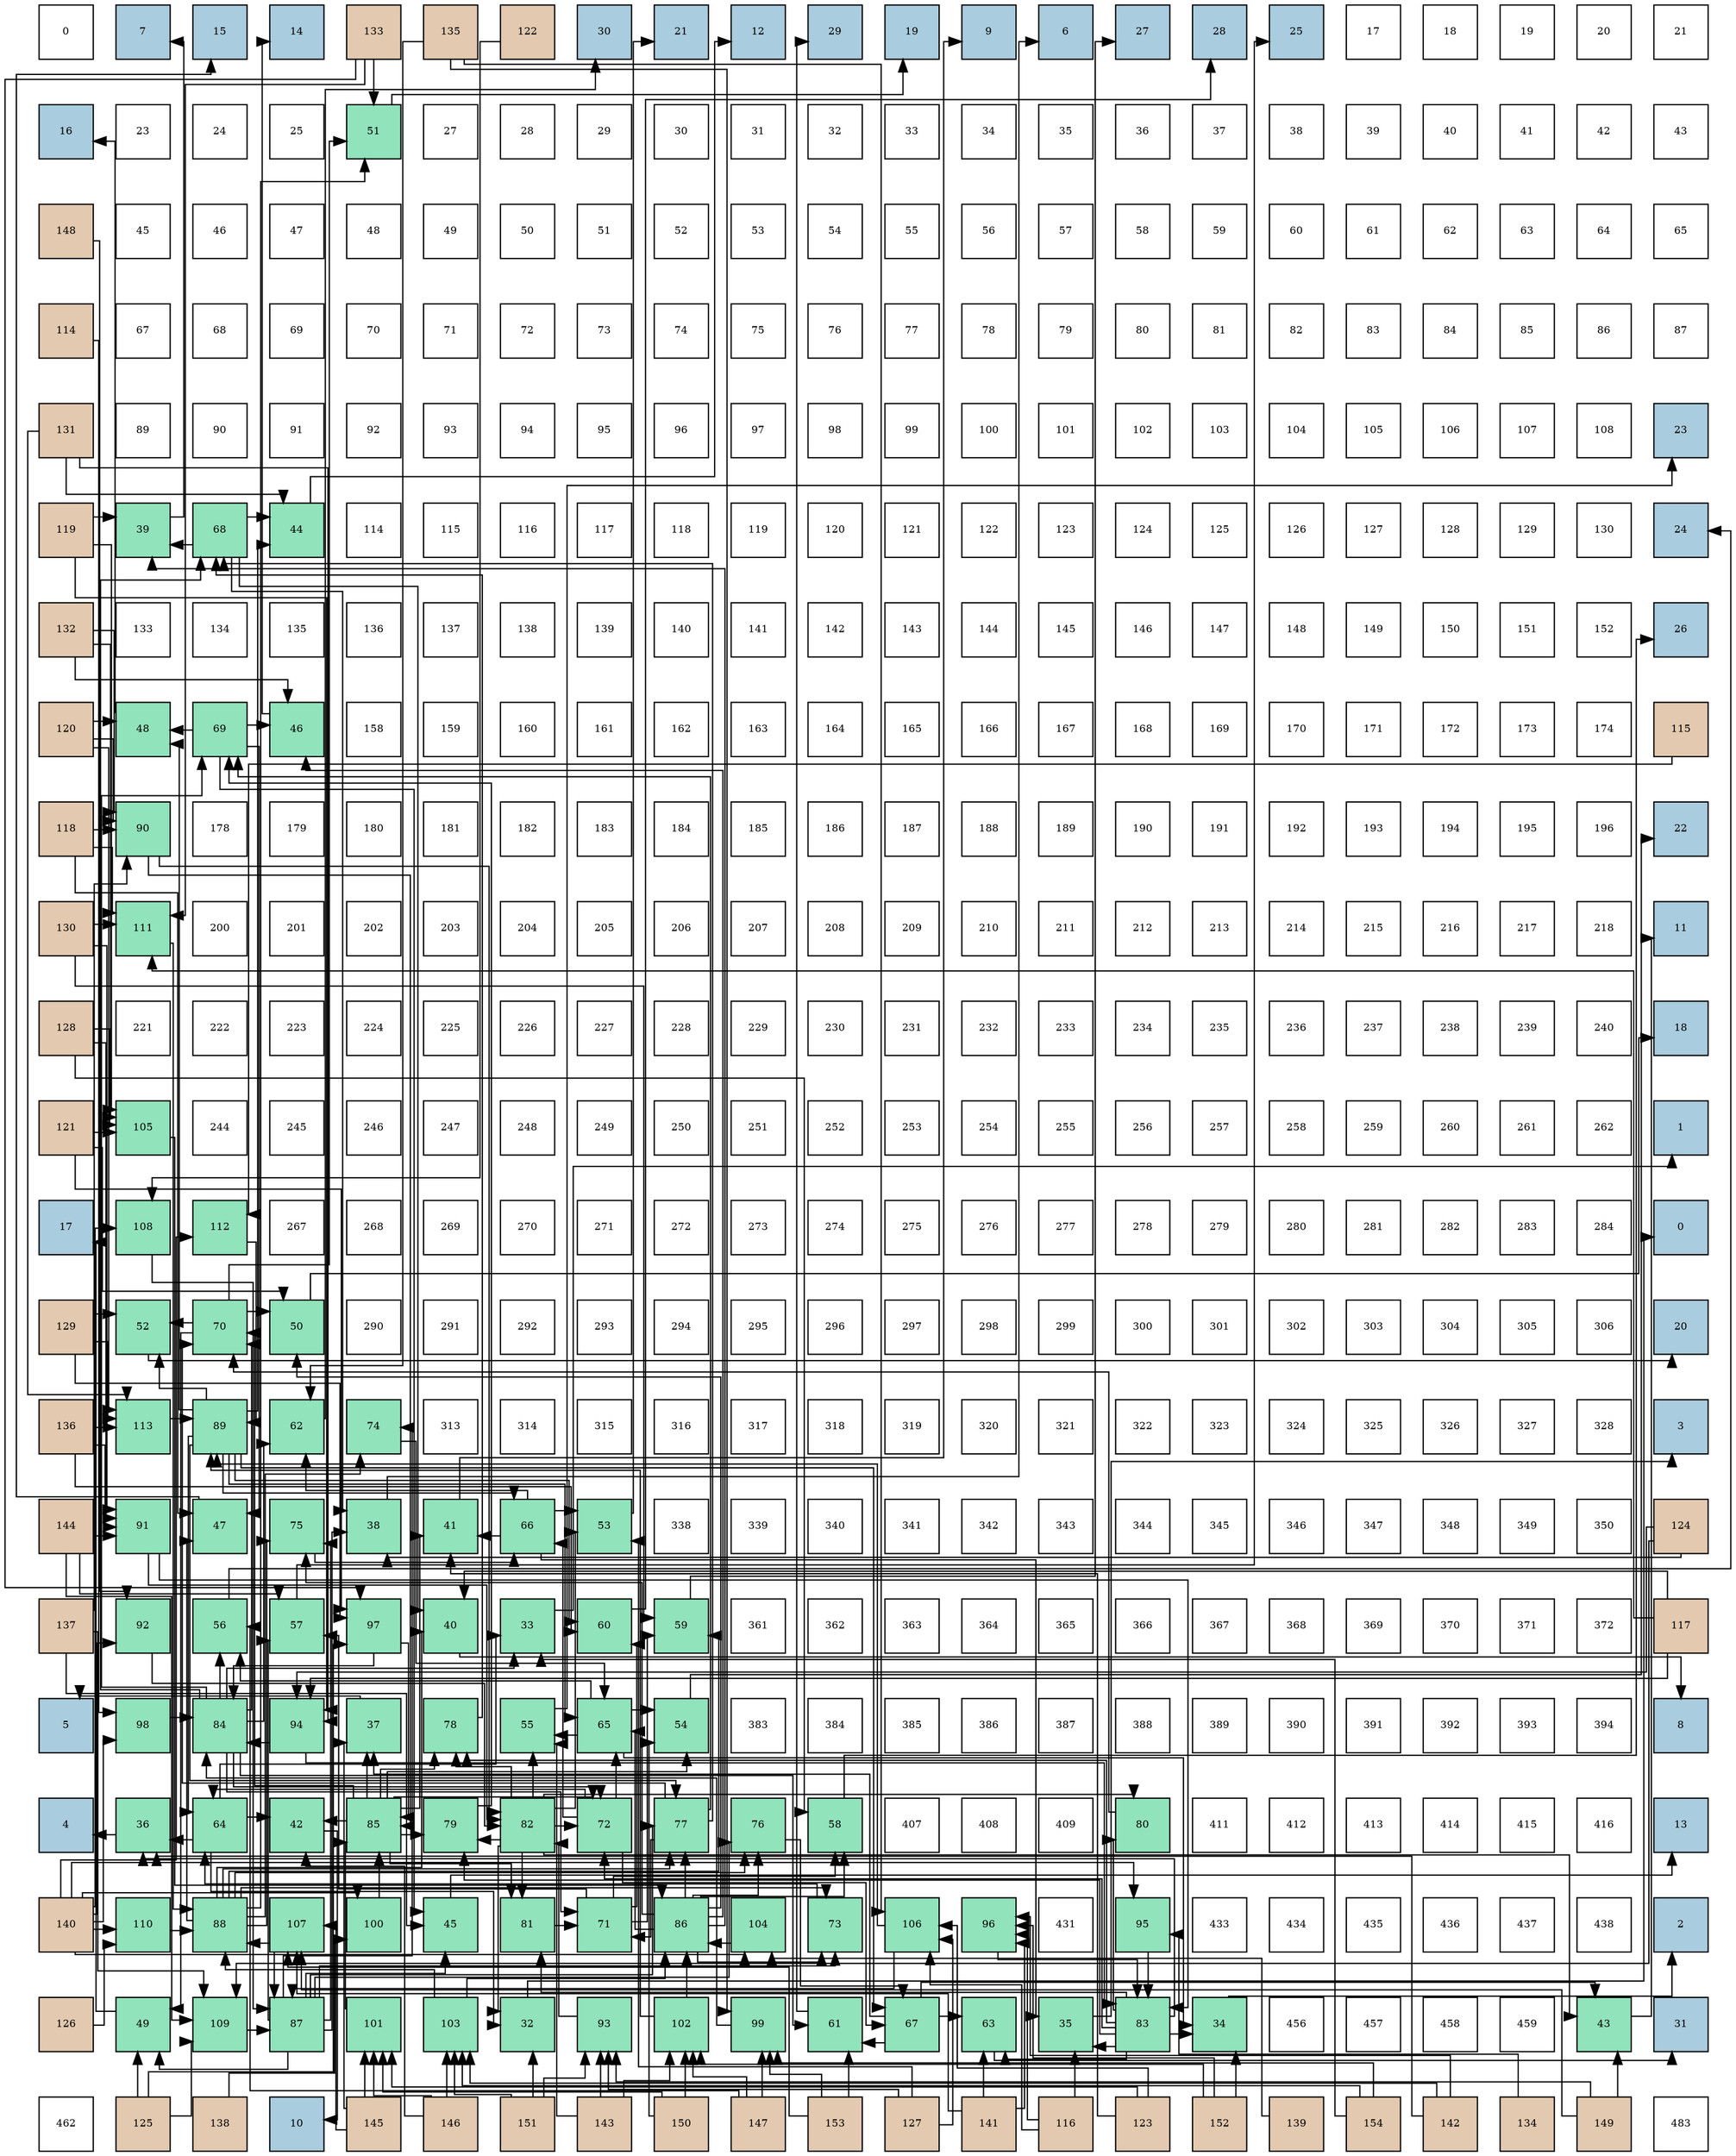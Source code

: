 digraph layout{
 rankdir=TB;
 splines=ortho;
 node [style=filled shape=square fixedsize=true width=0.6];
0[label="0", fontsize=8, fillcolor="#ffffff"];
1[label="7", fontsize=8, fillcolor="#a9ccde"];
2[label="15", fontsize=8, fillcolor="#a9ccde"];
3[label="14", fontsize=8, fillcolor="#a9ccde"];
4[label="133", fontsize=8, fillcolor="#e3c9af"];
5[label="135", fontsize=8, fillcolor="#e3c9af"];
6[label="122", fontsize=8, fillcolor="#e3c9af"];
7[label="30", fontsize=8, fillcolor="#a9ccde"];
8[label="21", fontsize=8, fillcolor="#a9ccde"];
9[label="12", fontsize=8, fillcolor="#a9ccde"];
10[label="29", fontsize=8, fillcolor="#a9ccde"];
11[label="19", fontsize=8, fillcolor="#a9ccde"];
12[label="9", fontsize=8, fillcolor="#a9ccde"];
13[label="6", fontsize=8, fillcolor="#a9ccde"];
14[label="27", fontsize=8, fillcolor="#a9ccde"];
15[label="28", fontsize=8, fillcolor="#a9ccde"];
16[label="25", fontsize=8, fillcolor="#a9ccde"];
17[label="17", fontsize=8, fillcolor="#ffffff"];
18[label="18", fontsize=8, fillcolor="#ffffff"];
19[label="19", fontsize=8, fillcolor="#ffffff"];
20[label="20", fontsize=8, fillcolor="#ffffff"];
21[label="21", fontsize=8, fillcolor="#ffffff"];
22[label="16", fontsize=8, fillcolor="#a9ccde"];
23[label="23", fontsize=8, fillcolor="#ffffff"];
24[label="24", fontsize=8, fillcolor="#ffffff"];
25[label="25", fontsize=8, fillcolor="#ffffff"];
26[label="51", fontsize=8, fillcolor="#91e3bb"];
27[label="27", fontsize=8, fillcolor="#ffffff"];
28[label="28", fontsize=8, fillcolor="#ffffff"];
29[label="29", fontsize=8, fillcolor="#ffffff"];
30[label="30", fontsize=8, fillcolor="#ffffff"];
31[label="31", fontsize=8, fillcolor="#ffffff"];
32[label="32", fontsize=8, fillcolor="#ffffff"];
33[label="33", fontsize=8, fillcolor="#ffffff"];
34[label="34", fontsize=8, fillcolor="#ffffff"];
35[label="35", fontsize=8, fillcolor="#ffffff"];
36[label="36", fontsize=8, fillcolor="#ffffff"];
37[label="37", fontsize=8, fillcolor="#ffffff"];
38[label="38", fontsize=8, fillcolor="#ffffff"];
39[label="39", fontsize=8, fillcolor="#ffffff"];
40[label="40", fontsize=8, fillcolor="#ffffff"];
41[label="41", fontsize=8, fillcolor="#ffffff"];
42[label="42", fontsize=8, fillcolor="#ffffff"];
43[label="43", fontsize=8, fillcolor="#ffffff"];
44[label="148", fontsize=8, fillcolor="#e3c9af"];
45[label="45", fontsize=8, fillcolor="#ffffff"];
46[label="46", fontsize=8, fillcolor="#ffffff"];
47[label="47", fontsize=8, fillcolor="#ffffff"];
48[label="48", fontsize=8, fillcolor="#ffffff"];
49[label="49", fontsize=8, fillcolor="#ffffff"];
50[label="50", fontsize=8, fillcolor="#ffffff"];
51[label="51", fontsize=8, fillcolor="#ffffff"];
52[label="52", fontsize=8, fillcolor="#ffffff"];
53[label="53", fontsize=8, fillcolor="#ffffff"];
54[label="54", fontsize=8, fillcolor="#ffffff"];
55[label="55", fontsize=8, fillcolor="#ffffff"];
56[label="56", fontsize=8, fillcolor="#ffffff"];
57[label="57", fontsize=8, fillcolor="#ffffff"];
58[label="58", fontsize=8, fillcolor="#ffffff"];
59[label="59", fontsize=8, fillcolor="#ffffff"];
60[label="60", fontsize=8, fillcolor="#ffffff"];
61[label="61", fontsize=8, fillcolor="#ffffff"];
62[label="62", fontsize=8, fillcolor="#ffffff"];
63[label="63", fontsize=8, fillcolor="#ffffff"];
64[label="64", fontsize=8, fillcolor="#ffffff"];
65[label="65", fontsize=8, fillcolor="#ffffff"];
66[label="114", fontsize=8, fillcolor="#e3c9af"];
67[label="67", fontsize=8, fillcolor="#ffffff"];
68[label="68", fontsize=8, fillcolor="#ffffff"];
69[label="69", fontsize=8, fillcolor="#ffffff"];
70[label="70", fontsize=8, fillcolor="#ffffff"];
71[label="71", fontsize=8, fillcolor="#ffffff"];
72[label="72", fontsize=8, fillcolor="#ffffff"];
73[label="73", fontsize=8, fillcolor="#ffffff"];
74[label="74", fontsize=8, fillcolor="#ffffff"];
75[label="75", fontsize=8, fillcolor="#ffffff"];
76[label="76", fontsize=8, fillcolor="#ffffff"];
77[label="77", fontsize=8, fillcolor="#ffffff"];
78[label="78", fontsize=8, fillcolor="#ffffff"];
79[label="79", fontsize=8, fillcolor="#ffffff"];
80[label="80", fontsize=8, fillcolor="#ffffff"];
81[label="81", fontsize=8, fillcolor="#ffffff"];
82[label="82", fontsize=8, fillcolor="#ffffff"];
83[label="83", fontsize=8, fillcolor="#ffffff"];
84[label="84", fontsize=8, fillcolor="#ffffff"];
85[label="85", fontsize=8, fillcolor="#ffffff"];
86[label="86", fontsize=8, fillcolor="#ffffff"];
87[label="87", fontsize=8, fillcolor="#ffffff"];
88[label="131", fontsize=8, fillcolor="#e3c9af"];
89[label="89", fontsize=8, fillcolor="#ffffff"];
90[label="90", fontsize=8, fillcolor="#ffffff"];
91[label="91", fontsize=8, fillcolor="#ffffff"];
92[label="92", fontsize=8, fillcolor="#ffffff"];
93[label="93", fontsize=8, fillcolor="#ffffff"];
94[label="94", fontsize=8, fillcolor="#ffffff"];
95[label="95", fontsize=8, fillcolor="#ffffff"];
96[label="96", fontsize=8, fillcolor="#ffffff"];
97[label="97", fontsize=8, fillcolor="#ffffff"];
98[label="98", fontsize=8, fillcolor="#ffffff"];
99[label="99", fontsize=8, fillcolor="#ffffff"];
100[label="100", fontsize=8, fillcolor="#ffffff"];
101[label="101", fontsize=8, fillcolor="#ffffff"];
102[label="102", fontsize=8, fillcolor="#ffffff"];
103[label="103", fontsize=8, fillcolor="#ffffff"];
104[label="104", fontsize=8, fillcolor="#ffffff"];
105[label="105", fontsize=8, fillcolor="#ffffff"];
106[label="106", fontsize=8, fillcolor="#ffffff"];
107[label="107", fontsize=8, fillcolor="#ffffff"];
108[label="108", fontsize=8, fillcolor="#ffffff"];
109[label="23", fontsize=8, fillcolor="#a9ccde"];
110[label="119", fontsize=8, fillcolor="#e3c9af"];
111[label="39", fontsize=8, fillcolor="#91e3bb"];
112[label="68", fontsize=8, fillcolor="#91e3bb"];
113[label="44", fontsize=8, fillcolor="#91e3bb"];
114[label="114", fontsize=8, fillcolor="#ffffff"];
115[label="115", fontsize=8, fillcolor="#ffffff"];
116[label="116", fontsize=8, fillcolor="#ffffff"];
117[label="117", fontsize=8, fillcolor="#ffffff"];
118[label="118", fontsize=8, fillcolor="#ffffff"];
119[label="119", fontsize=8, fillcolor="#ffffff"];
120[label="120", fontsize=8, fillcolor="#ffffff"];
121[label="121", fontsize=8, fillcolor="#ffffff"];
122[label="122", fontsize=8, fillcolor="#ffffff"];
123[label="123", fontsize=8, fillcolor="#ffffff"];
124[label="124", fontsize=8, fillcolor="#ffffff"];
125[label="125", fontsize=8, fillcolor="#ffffff"];
126[label="126", fontsize=8, fillcolor="#ffffff"];
127[label="127", fontsize=8, fillcolor="#ffffff"];
128[label="128", fontsize=8, fillcolor="#ffffff"];
129[label="129", fontsize=8, fillcolor="#ffffff"];
130[label="130", fontsize=8, fillcolor="#ffffff"];
131[label="24", fontsize=8, fillcolor="#a9ccde"];
132[label="132", fontsize=8, fillcolor="#e3c9af"];
133[label="133", fontsize=8, fillcolor="#ffffff"];
134[label="134", fontsize=8, fillcolor="#ffffff"];
135[label="135", fontsize=8, fillcolor="#ffffff"];
136[label="136", fontsize=8, fillcolor="#ffffff"];
137[label="137", fontsize=8, fillcolor="#ffffff"];
138[label="138", fontsize=8, fillcolor="#ffffff"];
139[label="139", fontsize=8, fillcolor="#ffffff"];
140[label="140", fontsize=8, fillcolor="#ffffff"];
141[label="141", fontsize=8, fillcolor="#ffffff"];
142[label="142", fontsize=8, fillcolor="#ffffff"];
143[label="143", fontsize=8, fillcolor="#ffffff"];
144[label="144", fontsize=8, fillcolor="#ffffff"];
145[label="145", fontsize=8, fillcolor="#ffffff"];
146[label="146", fontsize=8, fillcolor="#ffffff"];
147[label="147", fontsize=8, fillcolor="#ffffff"];
148[label="148", fontsize=8, fillcolor="#ffffff"];
149[label="149", fontsize=8, fillcolor="#ffffff"];
150[label="150", fontsize=8, fillcolor="#ffffff"];
151[label="151", fontsize=8, fillcolor="#ffffff"];
152[label="152", fontsize=8, fillcolor="#ffffff"];
153[label="26", fontsize=8, fillcolor="#a9ccde"];
154[label="120", fontsize=8, fillcolor="#e3c9af"];
155[label="48", fontsize=8, fillcolor="#91e3bb"];
156[label="69", fontsize=8, fillcolor="#91e3bb"];
157[label="46", fontsize=8, fillcolor="#91e3bb"];
158[label="158", fontsize=8, fillcolor="#ffffff"];
159[label="159", fontsize=8, fillcolor="#ffffff"];
160[label="160", fontsize=8, fillcolor="#ffffff"];
161[label="161", fontsize=8, fillcolor="#ffffff"];
162[label="162", fontsize=8, fillcolor="#ffffff"];
163[label="163", fontsize=8, fillcolor="#ffffff"];
164[label="164", fontsize=8, fillcolor="#ffffff"];
165[label="165", fontsize=8, fillcolor="#ffffff"];
166[label="166", fontsize=8, fillcolor="#ffffff"];
167[label="167", fontsize=8, fillcolor="#ffffff"];
168[label="168", fontsize=8, fillcolor="#ffffff"];
169[label="169", fontsize=8, fillcolor="#ffffff"];
170[label="170", fontsize=8, fillcolor="#ffffff"];
171[label="171", fontsize=8, fillcolor="#ffffff"];
172[label="172", fontsize=8, fillcolor="#ffffff"];
173[label="173", fontsize=8, fillcolor="#ffffff"];
174[label="174", fontsize=8, fillcolor="#ffffff"];
175[label="115", fontsize=8, fillcolor="#e3c9af"];
176[label="118", fontsize=8, fillcolor="#e3c9af"];
177[label="90", fontsize=8, fillcolor="#91e3bb"];
178[label="178", fontsize=8, fillcolor="#ffffff"];
179[label="179", fontsize=8, fillcolor="#ffffff"];
180[label="180", fontsize=8, fillcolor="#ffffff"];
181[label="181", fontsize=8, fillcolor="#ffffff"];
182[label="182", fontsize=8, fillcolor="#ffffff"];
183[label="183", fontsize=8, fillcolor="#ffffff"];
184[label="184", fontsize=8, fillcolor="#ffffff"];
185[label="185", fontsize=8, fillcolor="#ffffff"];
186[label="186", fontsize=8, fillcolor="#ffffff"];
187[label="187", fontsize=8, fillcolor="#ffffff"];
188[label="188", fontsize=8, fillcolor="#ffffff"];
189[label="189", fontsize=8, fillcolor="#ffffff"];
190[label="190", fontsize=8, fillcolor="#ffffff"];
191[label="191", fontsize=8, fillcolor="#ffffff"];
192[label="192", fontsize=8, fillcolor="#ffffff"];
193[label="193", fontsize=8, fillcolor="#ffffff"];
194[label="194", fontsize=8, fillcolor="#ffffff"];
195[label="195", fontsize=8, fillcolor="#ffffff"];
196[label="196", fontsize=8, fillcolor="#ffffff"];
197[label="22", fontsize=8, fillcolor="#a9ccde"];
198[label="130", fontsize=8, fillcolor="#e3c9af"];
199[label="111", fontsize=8, fillcolor="#91e3bb"];
200[label="200", fontsize=8, fillcolor="#ffffff"];
201[label="201", fontsize=8, fillcolor="#ffffff"];
202[label="202", fontsize=8, fillcolor="#ffffff"];
203[label="203", fontsize=8, fillcolor="#ffffff"];
204[label="204", fontsize=8, fillcolor="#ffffff"];
205[label="205", fontsize=8, fillcolor="#ffffff"];
206[label="206", fontsize=8, fillcolor="#ffffff"];
207[label="207", fontsize=8, fillcolor="#ffffff"];
208[label="208", fontsize=8, fillcolor="#ffffff"];
209[label="209", fontsize=8, fillcolor="#ffffff"];
210[label="210", fontsize=8, fillcolor="#ffffff"];
211[label="211", fontsize=8, fillcolor="#ffffff"];
212[label="212", fontsize=8, fillcolor="#ffffff"];
213[label="213", fontsize=8, fillcolor="#ffffff"];
214[label="214", fontsize=8, fillcolor="#ffffff"];
215[label="215", fontsize=8, fillcolor="#ffffff"];
216[label="216", fontsize=8, fillcolor="#ffffff"];
217[label="217", fontsize=8, fillcolor="#ffffff"];
218[label="218", fontsize=8, fillcolor="#ffffff"];
219[label="11", fontsize=8, fillcolor="#a9ccde"];
220[label="128", fontsize=8, fillcolor="#e3c9af"];
221[label="221", fontsize=8, fillcolor="#ffffff"];
222[label="222", fontsize=8, fillcolor="#ffffff"];
223[label="223", fontsize=8, fillcolor="#ffffff"];
224[label="224", fontsize=8, fillcolor="#ffffff"];
225[label="225", fontsize=8, fillcolor="#ffffff"];
226[label="226", fontsize=8, fillcolor="#ffffff"];
227[label="227", fontsize=8, fillcolor="#ffffff"];
228[label="228", fontsize=8, fillcolor="#ffffff"];
229[label="229", fontsize=8, fillcolor="#ffffff"];
230[label="230", fontsize=8, fillcolor="#ffffff"];
231[label="231", fontsize=8, fillcolor="#ffffff"];
232[label="232", fontsize=8, fillcolor="#ffffff"];
233[label="233", fontsize=8, fillcolor="#ffffff"];
234[label="234", fontsize=8, fillcolor="#ffffff"];
235[label="235", fontsize=8, fillcolor="#ffffff"];
236[label="236", fontsize=8, fillcolor="#ffffff"];
237[label="237", fontsize=8, fillcolor="#ffffff"];
238[label="238", fontsize=8, fillcolor="#ffffff"];
239[label="239", fontsize=8, fillcolor="#ffffff"];
240[label="240", fontsize=8, fillcolor="#ffffff"];
241[label="18", fontsize=8, fillcolor="#a9ccde"];
242[label="121", fontsize=8, fillcolor="#e3c9af"];
243[label="105", fontsize=8, fillcolor="#91e3bb"];
244[label="244", fontsize=8, fillcolor="#ffffff"];
245[label="245", fontsize=8, fillcolor="#ffffff"];
246[label="246", fontsize=8, fillcolor="#ffffff"];
247[label="247", fontsize=8, fillcolor="#ffffff"];
248[label="248", fontsize=8, fillcolor="#ffffff"];
249[label="249", fontsize=8, fillcolor="#ffffff"];
250[label="250", fontsize=8, fillcolor="#ffffff"];
251[label="251", fontsize=8, fillcolor="#ffffff"];
252[label="252", fontsize=8, fillcolor="#ffffff"];
253[label="253", fontsize=8, fillcolor="#ffffff"];
254[label="254", fontsize=8, fillcolor="#ffffff"];
255[label="255", fontsize=8, fillcolor="#ffffff"];
256[label="256", fontsize=8, fillcolor="#ffffff"];
257[label="257", fontsize=8, fillcolor="#ffffff"];
258[label="258", fontsize=8, fillcolor="#ffffff"];
259[label="259", fontsize=8, fillcolor="#ffffff"];
260[label="260", fontsize=8, fillcolor="#ffffff"];
261[label="261", fontsize=8, fillcolor="#ffffff"];
262[label="262", fontsize=8, fillcolor="#ffffff"];
263[label="1", fontsize=8, fillcolor="#a9ccde"];
264[label="17", fontsize=8, fillcolor="#a9ccde"];
265[label="108", fontsize=8, fillcolor="#91e3bb"];
266[label="112", fontsize=8, fillcolor="#91e3bb"];
267[label="267", fontsize=8, fillcolor="#ffffff"];
268[label="268", fontsize=8, fillcolor="#ffffff"];
269[label="269", fontsize=8, fillcolor="#ffffff"];
270[label="270", fontsize=8, fillcolor="#ffffff"];
271[label="271", fontsize=8, fillcolor="#ffffff"];
272[label="272", fontsize=8, fillcolor="#ffffff"];
273[label="273", fontsize=8, fillcolor="#ffffff"];
274[label="274", fontsize=8, fillcolor="#ffffff"];
275[label="275", fontsize=8, fillcolor="#ffffff"];
276[label="276", fontsize=8, fillcolor="#ffffff"];
277[label="277", fontsize=8, fillcolor="#ffffff"];
278[label="278", fontsize=8, fillcolor="#ffffff"];
279[label="279", fontsize=8, fillcolor="#ffffff"];
280[label="280", fontsize=8, fillcolor="#ffffff"];
281[label="281", fontsize=8, fillcolor="#ffffff"];
282[label="282", fontsize=8, fillcolor="#ffffff"];
283[label="283", fontsize=8, fillcolor="#ffffff"];
284[label="284", fontsize=8, fillcolor="#ffffff"];
285[label="0", fontsize=8, fillcolor="#a9ccde"];
286[label="129", fontsize=8, fillcolor="#e3c9af"];
287[label="52", fontsize=8, fillcolor="#91e3bb"];
288[label="70", fontsize=8, fillcolor="#91e3bb"];
289[label="50", fontsize=8, fillcolor="#91e3bb"];
290[label="290", fontsize=8, fillcolor="#ffffff"];
291[label="291", fontsize=8, fillcolor="#ffffff"];
292[label="292", fontsize=8, fillcolor="#ffffff"];
293[label="293", fontsize=8, fillcolor="#ffffff"];
294[label="294", fontsize=8, fillcolor="#ffffff"];
295[label="295", fontsize=8, fillcolor="#ffffff"];
296[label="296", fontsize=8, fillcolor="#ffffff"];
297[label="297", fontsize=8, fillcolor="#ffffff"];
298[label="298", fontsize=8, fillcolor="#ffffff"];
299[label="299", fontsize=8, fillcolor="#ffffff"];
300[label="300", fontsize=8, fillcolor="#ffffff"];
301[label="301", fontsize=8, fillcolor="#ffffff"];
302[label="302", fontsize=8, fillcolor="#ffffff"];
303[label="303", fontsize=8, fillcolor="#ffffff"];
304[label="304", fontsize=8, fillcolor="#ffffff"];
305[label="305", fontsize=8, fillcolor="#ffffff"];
306[label="306", fontsize=8, fillcolor="#ffffff"];
307[label="20", fontsize=8, fillcolor="#a9ccde"];
308[label="136", fontsize=8, fillcolor="#e3c9af"];
309[label="113", fontsize=8, fillcolor="#91e3bb"];
310[label="89", fontsize=8, fillcolor="#91e3bb"];
311[label="62", fontsize=8, fillcolor="#91e3bb"];
312[label="74", fontsize=8, fillcolor="#91e3bb"];
313[label="313", fontsize=8, fillcolor="#ffffff"];
314[label="314", fontsize=8, fillcolor="#ffffff"];
315[label="315", fontsize=8, fillcolor="#ffffff"];
316[label="316", fontsize=8, fillcolor="#ffffff"];
317[label="317", fontsize=8, fillcolor="#ffffff"];
318[label="318", fontsize=8, fillcolor="#ffffff"];
319[label="319", fontsize=8, fillcolor="#ffffff"];
320[label="320", fontsize=8, fillcolor="#ffffff"];
321[label="321", fontsize=8, fillcolor="#ffffff"];
322[label="322", fontsize=8, fillcolor="#ffffff"];
323[label="323", fontsize=8, fillcolor="#ffffff"];
324[label="324", fontsize=8, fillcolor="#ffffff"];
325[label="325", fontsize=8, fillcolor="#ffffff"];
326[label="326", fontsize=8, fillcolor="#ffffff"];
327[label="327", fontsize=8, fillcolor="#ffffff"];
328[label="328", fontsize=8, fillcolor="#ffffff"];
329[label="3", fontsize=8, fillcolor="#a9ccde"];
330[label="144", fontsize=8, fillcolor="#e3c9af"];
331[label="91", fontsize=8, fillcolor="#91e3bb"];
332[label="47", fontsize=8, fillcolor="#91e3bb"];
333[label="75", fontsize=8, fillcolor="#91e3bb"];
334[label="38", fontsize=8, fillcolor="#91e3bb"];
335[label="41", fontsize=8, fillcolor="#91e3bb"];
336[label="66", fontsize=8, fillcolor="#91e3bb"];
337[label="53", fontsize=8, fillcolor="#91e3bb"];
338[label="338", fontsize=8, fillcolor="#ffffff"];
339[label="339", fontsize=8, fillcolor="#ffffff"];
340[label="340", fontsize=8, fillcolor="#ffffff"];
341[label="341", fontsize=8, fillcolor="#ffffff"];
342[label="342", fontsize=8, fillcolor="#ffffff"];
343[label="343", fontsize=8, fillcolor="#ffffff"];
344[label="344", fontsize=8, fillcolor="#ffffff"];
345[label="345", fontsize=8, fillcolor="#ffffff"];
346[label="346", fontsize=8, fillcolor="#ffffff"];
347[label="347", fontsize=8, fillcolor="#ffffff"];
348[label="348", fontsize=8, fillcolor="#ffffff"];
349[label="349", fontsize=8, fillcolor="#ffffff"];
350[label="350", fontsize=8, fillcolor="#ffffff"];
351[label="124", fontsize=8, fillcolor="#e3c9af"];
352[label="137", fontsize=8, fillcolor="#e3c9af"];
353[label="92", fontsize=8, fillcolor="#91e3bb"];
354[label="56", fontsize=8, fillcolor="#91e3bb"];
355[label="57", fontsize=8, fillcolor="#91e3bb"];
356[label="97", fontsize=8, fillcolor="#91e3bb"];
357[label="40", fontsize=8, fillcolor="#91e3bb"];
358[label="33", fontsize=8, fillcolor="#91e3bb"];
359[label="60", fontsize=8, fillcolor="#91e3bb"];
360[label="59", fontsize=8, fillcolor="#91e3bb"];
361[label="361", fontsize=8, fillcolor="#ffffff"];
362[label="362", fontsize=8, fillcolor="#ffffff"];
363[label="363", fontsize=8, fillcolor="#ffffff"];
364[label="364", fontsize=8, fillcolor="#ffffff"];
365[label="365", fontsize=8, fillcolor="#ffffff"];
366[label="366", fontsize=8, fillcolor="#ffffff"];
367[label="367", fontsize=8, fillcolor="#ffffff"];
368[label="368", fontsize=8, fillcolor="#ffffff"];
369[label="369", fontsize=8, fillcolor="#ffffff"];
370[label="370", fontsize=8, fillcolor="#ffffff"];
371[label="371", fontsize=8, fillcolor="#ffffff"];
372[label="372", fontsize=8, fillcolor="#ffffff"];
373[label="117", fontsize=8, fillcolor="#e3c9af"];
374[label="5", fontsize=8, fillcolor="#a9ccde"];
375[label="98", fontsize=8, fillcolor="#91e3bb"];
376[label="84", fontsize=8, fillcolor="#91e3bb"];
377[label="94", fontsize=8, fillcolor="#91e3bb"];
378[label="37", fontsize=8, fillcolor="#91e3bb"];
379[label="78", fontsize=8, fillcolor="#91e3bb"];
380[label="55", fontsize=8, fillcolor="#91e3bb"];
381[label="65", fontsize=8, fillcolor="#91e3bb"];
382[label="54", fontsize=8, fillcolor="#91e3bb"];
383[label="383", fontsize=8, fillcolor="#ffffff"];
384[label="384", fontsize=8, fillcolor="#ffffff"];
385[label="385", fontsize=8, fillcolor="#ffffff"];
386[label="386", fontsize=8, fillcolor="#ffffff"];
387[label="387", fontsize=8, fillcolor="#ffffff"];
388[label="388", fontsize=8, fillcolor="#ffffff"];
389[label="389", fontsize=8, fillcolor="#ffffff"];
390[label="390", fontsize=8, fillcolor="#ffffff"];
391[label="391", fontsize=8, fillcolor="#ffffff"];
392[label="392", fontsize=8, fillcolor="#ffffff"];
393[label="393", fontsize=8, fillcolor="#ffffff"];
394[label="394", fontsize=8, fillcolor="#ffffff"];
395[label="8", fontsize=8, fillcolor="#a9ccde"];
396[label="4", fontsize=8, fillcolor="#a9ccde"];
397[label="36", fontsize=8, fillcolor="#91e3bb"];
398[label="64", fontsize=8, fillcolor="#91e3bb"];
399[label="42", fontsize=8, fillcolor="#91e3bb"];
400[label="85", fontsize=8, fillcolor="#91e3bb"];
401[label="79", fontsize=8, fillcolor="#91e3bb"];
402[label="82", fontsize=8, fillcolor="#91e3bb"];
403[label="72", fontsize=8, fillcolor="#91e3bb"];
404[label="77", fontsize=8, fillcolor="#91e3bb"];
405[label="76", fontsize=8, fillcolor="#91e3bb"];
406[label="58", fontsize=8, fillcolor="#91e3bb"];
407[label="407", fontsize=8, fillcolor="#ffffff"];
408[label="408", fontsize=8, fillcolor="#ffffff"];
409[label="409", fontsize=8, fillcolor="#ffffff"];
410[label="80", fontsize=8, fillcolor="#91e3bb"];
411[label="411", fontsize=8, fillcolor="#ffffff"];
412[label="412", fontsize=8, fillcolor="#ffffff"];
413[label="413", fontsize=8, fillcolor="#ffffff"];
414[label="414", fontsize=8, fillcolor="#ffffff"];
415[label="415", fontsize=8, fillcolor="#ffffff"];
416[label="416", fontsize=8, fillcolor="#ffffff"];
417[label="13", fontsize=8, fillcolor="#a9ccde"];
418[label="140", fontsize=8, fillcolor="#e3c9af"];
419[label="110", fontsize=8, fillcolor="#91e3bb"];
420[label="88", fontsize=8, fillcolor="#91e3bb"];
421[label="107", fontsize=8, fillcolor="#91e3bb"];
422[label="100", fontsize=8, fillcolor="#91e3bb"];
423[label="45", fontsize=8, fillcolor="#91e3bb"];
424[label="81", fontsize=8, fillcolor="#91e3bb"];
425[label="71", fontsize=8, fillcolor="#91e3bb"];
426[label="86", fontsize=8, fillcolor="#91e3bb"];
427[label="104", fontsize=8, fillcolor="#91e3bb"];
428[label="73", fontsize=8, fillcolor="#91e3bb"];
429[label="106", fontsize=8, fillcolor="#91e3bb"];
430[label="96", fontsize=8, fillcolor="#91e3bb"];
431[label="431", fontsize=8, fillcolor="#ffffff"];
432[label="95", fontsize=8, fillcolor="#91e3bb"];
433[label="433", fontsize=8, fillcolor="#ffffff"];
434[label="434", fontsize=8, fillcolor="#ffffff"];
435[label="435", fontsize=8, fillcolor="#ffffff"];
436[label="436", fontsize=8, fillcolor="#ffffff"];
437[label="437", fontsize=8, fillcolor="#ffffff"];
438[label="438", fontsize=8, fillcolor="#ffffff"];
439[label="2", fontsize=8, fillcolor="#a9ccde"];
440[label="126", fontsize=8, fillcolor="#e3c9af"];
441[label="49", fontsize=8, fillcolor="#91e3bb"];
442[label="109", fontsize=8, fillcolor="#91e3bb"];
443[label="87", fontsize=8, fillcolor="#91e3bb"];
444[label="101", fontsize=8, fillcolor="#91e3bb"];
445[label="103", fontsize=8, fillcolor="#91e3bb"];
446[label="32", fontsize=8, fillcolor="#91e3bb"];
447[label="93", fontsize=8, fillcolor="#91e3bb"];
448[label="102", fontsize=8, fillcolor="#91e3bb"];
449[label="99", fontsize=8, fillcolor="#91e3bb"];
450[label="61", fontsize=8, fillcolor="#91e3bb"];
451[label="67", fontsize=8, fillcolor="#91e3bb"];
452[label="63", fontsize=8, fillcolor="#91e3bb"];
453[label="35", fontsize=8, fillcolor="#91e3bb"];
454[label="83", fontsize=8, fillcolor="#91e3bb"];
455[label="34", fontsize=8, fillcolor="#91e3bb"];
456[label="456", fontsize=8, fillcolor="#ffffff"];
457[label="457", fontsize=8, fillcolor="#ffffff"];
458[label="458", fontsize=8, fillcolor="#ffffff"];
459[label="459", fontsize=8, fillcolor="#ffffff"];
460[label="43", fontsize=8, fillcolor="#91e3bb"];
461[label="31", fontsize=8, fillcolor="#a9ccde"];
462[label="462", fontsize=8, fillcolor="#ffffff"];
463[label="125", fontsize=8, fillcolor="#e3c9af"];
464[label="138", fontsize=8, fillcolor="#e3c9af"];
465[label="10", fontsize=8, fillcolor="#a9ccde"];
466[label="145", fontsize=8, fillcolor="#e3c9af"];
467[label="146", fontsize=8, fillcolor="#e3c9af"];
468[label="151", fontsize=8, fillcolor="#e3c9af"];
469[label="143", fontsize=8, fillcolor="#e3c9af"];
470[label="150", fontsize=8, fillcolor="#e3c9af"];
471[label="147", fontsize=8, fillcolor="#e3c9af"];
472[label="153", fontsize=8, fillcolor="#e3c9af"];
473[label="127", fontsize=8, fillcolor="#e3c9af"];
474[label="141", fontsize=8, fillcolor="#e3c9af"];
475[label="116", fontsize=8, fillcolor="#e3c9af"];
476[label="123", fontsize=8, fillcolor="#e3c9af"];
477[label="152", fontsize=8, fillcolor="#e3c9af"];
478[label="139", fontsize=8, fillcolor="#e3c9af"];
479[label="154", fontsize=8, fillcolor="#e3c9af"];
480[label="142", fontsize=8, fillcolor="#e3c9af"];
481[label="134", fontsize=8, fillcolor="#e3c9af"];
482[label="149", fontsize=8, fillcolor="#e3c9af"];
483[label="483", fontsize=8, fillcolor="#ffffff"];
edge [constraint=false, style=vis];446 -> 285;
358 -> 263;
455 -> 439;
453 -> 329;
397 -> 396;
378 -> 374;
334 -> 13;
111 -> 1;
357 -> 395;
335 -> 12;
399 -> 465;
460 -> 219;
113 -> 9;
423 -> 417;
157 -> 3;
332 -> 2;
155 -> 22;
441 -> 264;
289 -> 241;
26 -> 11;
287 -> 307;
337 -> 8;
382 -> 197;
380 -> 109;
354 -> 131;
355 -> 16;
406 -> 153;
360 -> 14;
359 -> 15;
450 -> 10;
311 -> 7;
452 -> 461;
398 -> 446;
398 -> 358;
398 -> 397;
398 -> 399;
381 -> 455;
381 -> 382;
381 -> 380;
381 -> 354;
336 -> 453;
336 -> 335;
336 -> 337;
336 -> 311;
451 -> 378;
451 -> 460;
451 -> 450;
451 -> 452;
112 -> 334;
112 -> 111;
112 -> 357;
112 -> 113;
156 -> 423;
156 -> 157;
156 -> 332;
156 -> 155;
288 -> 441;
288 -> 289;
288 -> 26;
288 -> 287;
425 -> 355;
425 -> 406;
425 -> 360;
425 -> 359;
403 -> 398;
403 -> 381;
403 -> 336;
403 -> 451;
428 -> 398;
312 -> 381;
333 -> 336;
405 -> 451;
404 -> 112;
404 -> 156;
404 -> 288;
404 -> 425;
379 -> 112;
401 -> 156;
410 -> 288;
424 -> 425;
402 -> 446;
402 -> 460;
402 -> 337;
402 -> 380;
402 -> 403;
402 -> 379;
402 -> 401;
402 -> 410;
402 -> 424;
454 -> 455;
454 -> 453;
454 -> 397;
454 -> 452;
454 -> 403;
454 -> 379;
454 -> 401;
454 -> 410;
454 -> 424;
376 -> 358;
376 -> 354;
376 -> 450;
376 -> 311;
376 -> 112;
376 -> 156;
376 -> 288;
376 -> 425;
376 -> 403;
400 -> 378;
400 -> 335;
400 -> 399;
400 -> 382;
400 -> 288;
400 -> 403;
400 -> 379;
400 -> 401;
400 -> 424;
426 -> 111;
426 -> 157;
426 -> 289;
426 -> 406;
426 -> 381;
426 -> 428;
426 -> 333;
426 -> 405;
426 -> 404;
443 -> 334;
443 -> 423;
443 -> 441;
443 -> 355;
443 -> 428;
443 -> 312;
443 -> 333;
443 -> 405;
443 -> 404;
420 -> 357;
420 -> 332;
420 -> 26;
420 -> 360;
420 -> 428;
420 -> 312;
420 -> 333;
420 -> 405;
420 -> 404;
310 -> 113;
310 -> 155;
310 -> 287;
310 -> 359;
310 -> 398;
310 -> 381;
310 -> 336;
310 -> 451;
310 -> 404;
177 -> 402;
177 -> 400;
331 -> 402;
331 -> 454;
353 -> 402;
447 -> 402;
377 -> 454;
377 -> 376;
432 -> 454;
430 -> 454;
356 -> 376;
356 -> 400;
375 -> 376;
449 -> 376;
422 -> 400;
444 -> 400;
448 -> 426;
448 -> 310;
445 -> 426;
445 -> 420;
427 -> 426;
243 -> 426;
429 -> 443;
429 -> 310;
421 -> 443;
421 -> 420;
265 -> 443;
442 -> 443;
419 -> 420;
199 -> 420;
266 -> 310;
309 -> 310;
66 -> 375;
175 -> 266;
475 -> 453;
475 -> 430;
475 -> 429;
373 -> 357;
373 -> 377;
373 -> 199;
176 -> 332;
176 -> 177;
176 -> 199;
110 -> 111;
110 -> 377;
110 -> 243;
154 -> 155;
154 -> 177;
154 -> 309;
242 -> 289;
242 -> 356;
242 -> 243;
6 -> 265;
476 -> 335;
476 -> 444;
476 -> 429;
351 -> 334;
351 -> 377;
351 -> 442;
463 -> 441;
463 -> 356;
463 -> 442;
440 -> 419;
473 -> 337;
473 -> 447;
473 -> 429;
220 -> 406;
220 -> 331;
220 -> 243;
286 -> 287;
286 -> 356;
286 -> 309;
198 -> 360;
198 -> 331;
198 -> 199;
88 -> 113;
88 -> 377;
88 -> 309;
132 -> 157;
132 -> 177;
132 -> 243;
4 -> 26;
4 -> 356;
4 -> 199;
481 -> 432;
5 -> 311;
5 -> 449;
5 -> 429;
308 -> 359;
308 -> 331;
308 -> 309;
352 -> 423;
352 -> 177;
352 -> 442;
464 -> 422;
478 -> 427;
418 -> 353;
418 -> 432;
418 -> 375;
418 -> 422;
418 -> 427;
418 -> 265;
418 -> 419;
418 -> 266;
474 -> 452;
474 -> 430;
474 -> 421;
480 -> 397;
480 -> 430;
480 -> 445;
469 -> 380;
469 -> 447;
469 -> 448;
330 -> 355;
330 -> 331;
330 -> 442;
466 -> 378;
466 -> 444;
466 -> 421;
467 -> 399;
467 -> 444;
467 -> 445;
471 -> 354;
471 -> 449;
471 -> 448;
44 -> 353;
482 -> 460;
482 -> 447;
482 -> 421;
470 -> 382;
470 -> 444;
470 -> 448;
468 -> 446;
468 -> 447;
468 -> 445;
477 -> 455;
477 -> 430;
477 -> 448;
472 -> 450;
472 -> 449;
472 -> 421;
479 -> 358;
479 -> 449;
479 -> 445;
edge [constraint=true, style=invis];
0 -> 22 -> 44 -> 66 -> 88 -> 110 -> 132 -> 154 -> 176 -> 198 -> 220 -> 242 -> 264 -> 286 -> 308 -> 330 -> 352 -> 374 -> 396 -> 418 -> 440 -> 462;
1 -> 23 -> 45 -> 67 -> 89 -> 111 -> 133 -> 155 -> 177 -> 199 -> 221 -> 243 -> 265 -> 287 -> 309 -> 331 -> 353 -> 375 -> 397 -> 419 -> 441 -> 463;
2 -> 24 -> 46 -> 68 -> 90 -> 112 -> 134 -> 156 -> 178 -> 200 -> 222 -> 244 -> 266 -> 288 -> 310 -> 332 -> 354 -> 376 -> 398 -> 420 -> 442 -> 464;
3 -> 25 -> 47 -> 69 -> 91 -> 113 -> 135 -> 157 -> 179 -> 201 -> 223 -> 245 -> 267 -> 289 -> 311 -> 333 -> 355 -> 377 -> 399 -> 421 -> 443 -> 465;
4 -> 26 -> 48 -> 70 -> 92 -> 114 -> 136 -> 158 -> 180 -> 202 -> 224 -> 246 -> 268 -> 290 -> 312 -> 334 -> 356 -> 378 -> 400 -> 422 -> 444 -> 466;
5 -> 27 -> 49 -> 71 -> 93 -> 115 -> 137 -> 159 -> 181 -> 203 -> 225 -> 247 -> 269 -> 291 -> 313 -> 335 -> 357 -> 379 -> 401 -> 423 -> 445 -> 467;
6 -> 28 -> 50 -> 72 -> 94 -> 116 -> 138 -> 160 -> 182 -> 204 -> 226 -> 248 -> 270 -> 292 -> 314 -> 336 -> 358 -> 380 -> 402 -> 424 -> 446 -> 468;
7 -> 29 -> 51 -> 73 -> 95 -> 117 -> 139 -> 161 -> 183 -> 205 -> 227 -> 249 -> 271 -> 293 -> 315 -> 337 -> 359 -> 381 -> 403 -> 425 -> 447 -> 469;
8 -> 30 -> 52 -> 74 -> 96 -> 118 -> 140 -> 162 -> 184 -> 206 -> 228 -> 250 -> 272 -> 294 -> 316 -> 338 -> 360 -> 382 -> 404 -> 426 -> 448 -> 470;
9 -> 31 -> 53 -> 75 -> 97 -> 119 -> 141 -> 163 -> 185 -> 207 -> 229 -> 251 -> 273 -> 295 -> 317 -> 339 -> 361 -> 383 -> 405 -> 427 -> 449 -> 471;
10 -> 32 -> 54 -> 76 -> 98 -> 120 -> 142 -> 164 -> 186 -> 208 -> 230 -> 252 -> 274 -> 296 -> 318 -> 340 -> 362 -> 384 -> 406 -> 428 -> 450 -> 472;
11 -> 33 -> 55 -> 77 -> 99 -> 121 -> 143 -> 165 -> 187 -> 209 -> 231 -> 253 -> 275 -> 297 -> 319 -> 341 -> 363 -> 385 -> 407 -> 429 -> 451 -> 473;
12 -> 34 -> 56 -> 78 -> 100 -> 122 -> 144 -> 166 -> 188 -> 210 -> 232 -> 254 -> 276 -> 298 -> 320 -> 342 -> 364 -> 386 -> 408 -> 430 -> 452 -> 474;
13 -> 35 -> 57 -> 79 -> 101 -> 123 -> 145 -> 167 -> 189 -> 211 -> 233 -> 255 -> 277 -> 299 -> 321 -> 343 -> 365 -> 387 -> 409 -> 431 -> 453 -> 475;
14 -> 36 -> 58 -> 80 -> 102 -> 124 -> 146 -> 168 -> 190 -> 212 -> 234 -> 256 -> 278 -> 300 -> 322 -> 344 -> 366 -> 388 -> 410 -> 432 -> 454 -> 476;
15 -> 37 -> 59 -> 81 -> 103 -> 125 -> 147 -> 169 -> 191 -> 213 -> 235 -> 257 -> 279 -> 301 -> 323 -> 345 -> 367 -> 389 -> 411 -> 433 -> 455 -> 477;
16 -> 38 -> 60 -> 82 -> 104 -> 126 -> 148 -> 170 -> 192 -> 214 -> 236 -> 258 -> 280 -> 302 -> 324 -> 346 -> 368 -> 390 -> 412 -> 434 -> 456 -> 478;
17 -> 39 -> 61 -> 83 -> 105 -> 127 -> 149 -> 171 -> 193 -> 215 -> 237 -> 259 -> 281 -> 303 -> 325 -> 347 -> 369 -> 391 -> 413 -> 435 -> 457 -> 479;
18 -> 40 -> 62 -> 84 -> 106 -> 128 -> 150 -> 172 -> 194 -> 216 -> 238 -> 260 -> 282 -> 304 -> 326 -> 348 -> 370 -> 392 -> 414 -> 436 -> 458 -> 480;
19 -> 41 -> 63 -> 85 -> 107 -> 129 -> 151 -> 173 -> 195 -> 217 -> 239 -> 261 -> 283 -> 305 -> 327 -> 349 -> 371 -> 393 -> 415 -> 437 -> 459 -> 481;
20 -> 42 -> 64 -> 86 -> 108 -> 130 -> 152 -> 174 -> 196 -> 218 -> 240 -> 262 -> 284 -> 306 -> 328 -> 350 -> 372 -> 394 -> 416 -> 438 -> 460 -> 482;
21 -> 43 -> 65 -> 87 -> 109 -> 131 -> 153 -> 175 -> 197 -> 219 -> 241 -> 263 -> 285 -> 307 -> 329 -> 351 -> 373 -> 395 -> 417 -> 439 -> 461 -> 483;
rank = same {0 -> 1 -> 2 -> 3 -> 4 -> 5 -> 6 -> 7 -> 8 -> 9 -> 10 -> 11 -> 12 -> 13 -> 14 -> 15 -> 16 -> 17 -> 18 -> 19 -> 20 -> 21};
rank = same {22 -> 23 -> 24 -> 25 -> 26 -> 27 -> 28 -> 29 -> 30 -> 31 -> 32 -> 33 -> 34 -> 35 -> 36 -> 37 -> 38 -> 39 -> 40 -> 41 -> 42 -> 43};
rank = same {44 -> 45 -> 46 -> 47 -> 48 -> 49 -> 50 -> 51 -> 52 -> 53 -> 54 -> 55 -> 56 -> 57 -> 58 -> 59 -> 60 -> 61 -> 62 -> 63 -> 64 -> 65};
rank = same {66 -> 67 -> 68 -> 69 -> 70 -> 71 -> 72 -> 73 -> 74 -> 75 -> 76 -> 77 -> 78 -> 79 -> 80 -> 81 -> 82 -> 83 -> 84 -> 85 -> 86 -> 87};
rank = same {88 -> 89 -> 90 -> 91 -> 92 -> 93 -> 94 -> 95 -> 96 -> 97 -> 98 -> 99 -> 100 -> 101 -> 102 -> 103 -> 104 -> 105 -> 106 -> 107 -> 108 -> 109};
rank = same {110 -> 111 -> 112 -> 113 -> 114 -> 115 -> 116 -> 117 -> 118 -> 119 -> 120 -> 121 -> 122 -> 123 -> 124 -> 125 -> 126 -> 127 -> 128 -> 129 -> 130 -> 131};
rank = same {132 -> 133 -> 134 -> 135 -> 136 -> 137 -> 138 -> 139 -> 140 -> 141 -> 142 -> 143 -> 144 -> 145 -> 146 -> 147 -> 148 -> 149 -> 150 -> 151 -> 152 -> 153};
rank = same {154 -> 155 -> 156 -> 157 -> 158 -> 159 -> 160 -> 161 -> 162 -> 163 -> 164 -> 165 -> 166 -> 167 -> 168 -> 169 -> 170 -> 171 -> 172 -> 173 -> 174 -> 175};
rank = same {176 -> 177 -> 178 -> 179 -> 180 -> 181 -> 182 -> 183 -> 184 -> 185 -> 186 -> 187 -> 188 -> 189 -> 190 -> 191 -> 192 -> 193 -> 194 -> 195 -> 196 -> 197};
rank = same {198 -> 199 -> 200 -> 201 -> 202 -> 203 -> 204 -> 205 -> 206 -> 207 -> 208 -> 209 -> 210 -> 211 -> 212 -> 213 -> 214 -> 215 -> 216 -> 217 -> 218 -> 219};
rank = same {220 -> 221 -> 222 -> 223 -> 224 -> 225 -> 226 -> 227 -> 228 -> 229 -> 230 -> 231 -> 232 -> 233 -> 234 -> 235 -> 236 -> 237 -> 238 -> 239 -> 240 -> 241};
rank = same {242 -> 243 -> 244 -> 245 -> 246 -> 247 -> 248 -> 249 -> 250 -> 251 -> 252 -> 253 -> 254 -> 255 -> 256 -> 257 -> 258 -> 259 -> 260 -> 261 -> 262 -> 263};
rank = same {264 -> 265 -> 266 -> 267 -> 268 -> 269 -> 270 -> 271 -> 272 -> 273 -> 274 -> 275 -> 276 -> 277 -> 278 -> 279 -> 280 -> 281 -> 282 -> 283 -> 284 -> 285};
rank = same {286 -> 287 -> 288 -> 289 -> 290 -> 291 -> 292 -> 293 -> 294 -> 295 -> 296 -> 297 -> 298 -> 299 -> 300 -> 301 -> 302 -> 303 -> 304 -> 305 -> 306 -> 307};
rank = same {308 -> 309 -> 310 -> 311 -> 312 -> 313 -> 314 -> 315 -> 316 -> 317 -> 318 -> 319 -> 320 -> 321 -> 322 -> 323 -> 324 -> 325 -> 326 -> 327 -> 328 -> 329};
rank = same {330 -> 331 -> 332 -> 333 -> 334 -> 335 -> 336 -> 337 -> 338 -> 339 -> 340 -> 341 -> 342 -> 343 -> 344 -> 345 -> 346 -> 347 -> 348 -> 349 -> 350 -> 351};
rank = same {352 -> 353 -> 354 -> 355 -> 356 -> 357 -> 358 -> 359 -> 360 -> 361 -> 362 -> 363 -> 364 -> 365 -> 366 -> 367 -> 368 -> 369 -> 370 -> 371 -> 372 -> 373};
rank = same {374 -> 375 -> 376 -> 377 -> 378 -> 379 -> 380 -> 381 -> 382 -> 383 -> 384 -> 385 -> 386 -> 387 -> 388 -> 389 -> 390 -> 391 -> 392 -> 393 -> 394 -> 395};
rank = same {396 -> 397 -> 398 -> 399 -> 400 -> 401 -> 402 -> 403 -> 404 -> 405 -> 406 -> 407 -> 408 -> 409 -> 410 -> 411 -> 412 -> 413 -> 414 -> 415 -> 416 -> 417};
rank = same {418 -> 419 -> 420 -> 421 -> 422 -> 423 -> 424 -> 425 -> 426 -> 427 -> 428 -> 429 -> 430 -> 431 -> 432 -> 433 -> 434 -> 435 -> 436 -> 437 -> 438 -> 439};
rank = same {440 -> 441 -> 442 -> 443 -> 444 -> 445 -> 446 -> 447 -> 448 -> 449 -> 450 -> 451 -> 452 -> 453 -> 454 -> 455 -> 456 -> 457 -> 458 -> 459 -> 460 -> 461};
rank = same {462 -> 463 -> 464 -> 465 -> 466 -> 467 -> 468 -> 469 -> 470 -> 471 -> 472 -> 473 -> 474 -> 475 -> 476 -> 477 -> 478 -> 479 -> 480 -> 481 -> 482 -> 483};
}